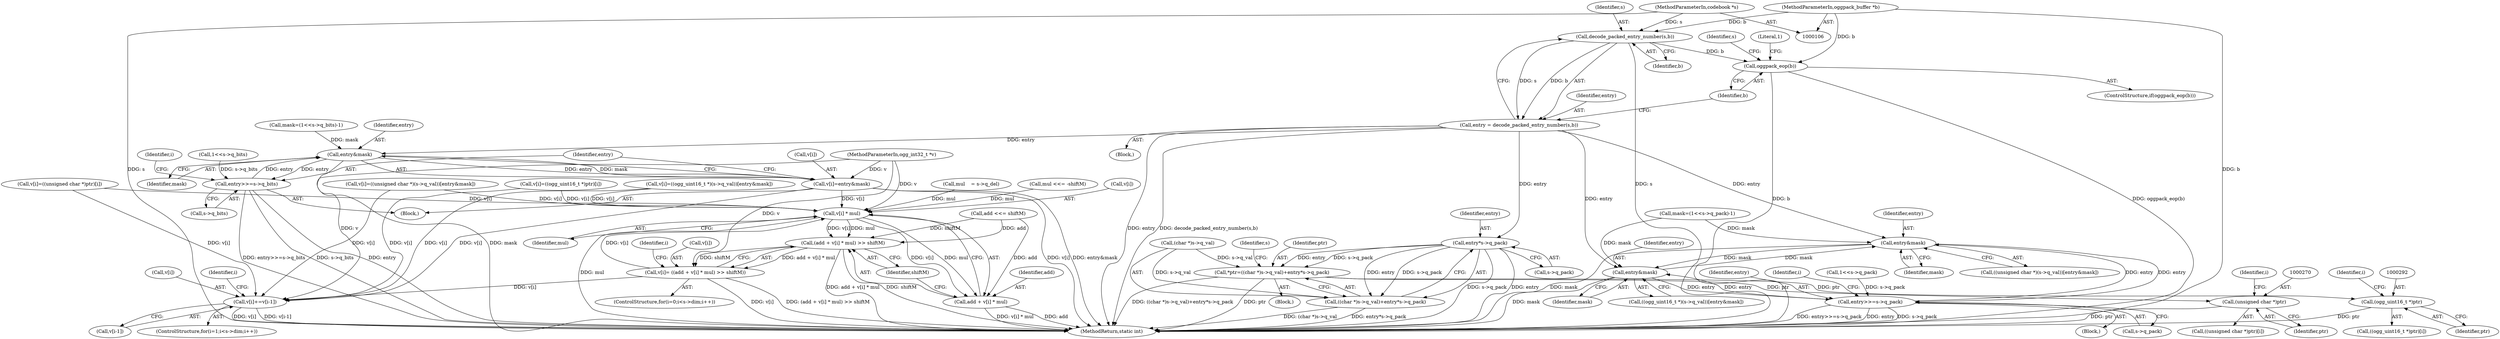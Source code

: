 digraph "1_Android_eeb4e45d5683f88488c083ecf142dc89bc3f0b47_1@pointer" {
"1000115" [label="(Call,decode_packed_entry_number(s,b))"];
"1000107" [label="(MethodParameterIn,codebook *s)"];
"1000108" [label="(MethodParameterIn,oggpack_buffer *b)"];
"1000113" [label="(Call,entry = decode_packed_entry_number(s,b))"];
"1000158" [label="(Call,entry&mask)"];
"1000154" [label="(Call,v[i]=entry&mask)"];
"1000376" [label="(Call,v[i] * mul)"];
"1000373" [label="(Call,(add + v[i] * mul) >> shiftM)"];
"1000369" [label="(Call,v[i]= ((add + v[i] * mul) >> shiftM))"];
"1000397" [label="(Call,v[i]+=v[i-1])"];
"1000374" [label="(Call,add + v[i] * mul)"];
"1000161" [label="(Call,entry>>=s->q_bits)"];
"1000207" [label="(Call,entry&mask)"];
"1000221" [label="(Call,entry&mask)"];
"1000224" [label="(Call,entry>>=s->q_pack)"];
"1000241" [label="(Call,entry*s->q_pack)"];
"1000233" [label="(Call,*ptr=((char *)s->q_val)+entry*s->q_pack)"];
"1000269" [label="(Call,(unsigned char *)ptr)"];
"1000291" [label="(Call,(ogg_uint16_t *)ptr)"];
"1000235" [label="(Call,((char *)s->q_val)+entry*s->q_pack)"];
"1000120" [label="(Call,oggpack_eop(b))"];
"1000396" [label="(Identifier,i)"];
"1000381" [label="(Identifier,shiftM)"];
"1000249" [label="(Identifier,s)"];
"1000272" [label="(Identifier,i)"];
"1000153" [label="(Block,)"];
"1000235" [label="(Call,((char *)s->q_val)+entry*s->q_pack)"];
"1000155" [label="(Call,v[i])"];
"1000386" [label="(ControlStructure,for(i=1;i<s->dim;i++))"];
"1000370" [label="(Call,v[i])"];
"1000111" [label="(Block,)"];
"1000189" [label="(Identifier,i)"];
"1000241" [label="(Call,entry*s->q_pack)"];
"1000318" [label="(Call,mul    = s->q_del)"];
"1000236" [label="(Call,(char *)s->q_val)"];
"1000114" [label="(Identifier,entry)"];
"1000121" [label="(Identifier,b)"];
"1000226" [label="(Call,s->q_pack)"];
"1000162" [label="(Identifier,entry)"];
"1000108" [label="(MethodParameterIn,oggpack_buffer *b)"];
"1000408" [label="(MethodReturn,static int)"];
"1000242" [label="(Identifier,entry)"];
"1000163" [label="(Call,s->q_bits)"];
"1000375" [label="(Identifier,add)"];
"1000233" [label="(Call,*ptr=((char *)s->q_val)+entry*s->q_pack)"];
"1000209" [label="(Identifier,mask)"];
"1000222" [label="(Identifier,entry)"];
"1000376" [label="(Call,v[i] * mul)"];
"1000152" [label="(Identifier,i)"];
"1000207" [label="(Call,entry&mask)"];
"1000158" [label="(Call,entry&mask)"];
"1000116" [label="(Identifier,s)"];
"1000234" [label="(Identifier,ptr)"];
"1000269" [label="(Call,(unsigned char *)ptr)"];
"1000154" [label="(Call,v[i]=entry&mask)"];
"1000373" [label="(Call,(add + v[i] * mul) >> shiftM)"];
"1000117" [label="(Identifier,b)"];
"1000119" [label="(ControlStructure,if(oggpack_eop(b)))"];
"1000268" [label="(Call,((unsigned char *)ptr)[i])"];
"1000173" [label="(Call,1<<s->q_pack)"];
"1000170" [label="(Call,mask=(1<<s->q_pack)-1)"];
"1000374" [label="(Call,add + v[i] * mul)"];
"1000223" [label="(Identifier,mask)"];
"1000113" [label="(Call,entry = decode_packed_entry_number(s,b))"];
"1000397" [label="(Call,v[i]+=v[i-1])"];
"1000107" [label="(MethodParameterIn,codebook *s)"];
"1000211" [label="(Call,v[i]=((ogg_uint16_t *)(s->q_val))[entry&mask])"];
"1000197" [label="(Call,v[i]=((unsigned char *)(s->q_val))[entry&mask])"];
"1000225" [label="(Identifier,entry)"];
"1000231" [label="(Block,)"];
"1000127" [label="(Identifier,s)"];
"1000286" [label="(Call,v[i]=((ogg_uint16_t *)ptr)[i])"];
"1000380" [label="(Identifier,mul)"];
"1000243" [label="(Call,s->q_pack)"];
"1000291" [label="(Call,(ogg_uint16_t *)ptr)"];
"1000109" [label="(MethodParameterIn,ogg_int32_t *v)"];
"1000190" [label="(Block,)"];
"1000124" [label="(Literal,1)"];
"1000369" [label="(Call,v[i]= ((add + v[i] * mul) >> shiftM))"];
"1000294" [label="(Identifier,i)"];
"1000348" [label="(Call,mul <<= -shiftM)"];
"1000115" [label="(Call,decode_packed_entry_number(s,b))"];
"1000136" [label="(Call,1<<s->q_bits)"];
"1000161" [label="(Call,entry>>=s->q_bits)"];
"1000358" [label="(ControlStructure,for(i=0;i<s->dim;i++))"];
"1000160" [label="(Identifier,mask)"];
"1000355" [label="(Call,add <<= shiftM)"];
"1000377" [label="(Call,v[i])"];
"1000290" [label="(Call,((ogg_uint16_t *)ptr)[i])"];
"1000133" [label="(Call,mask=(1<<s->q_bits)-1)"];
"1000221" [label="(Call,entry&mask)"];
"1000401" [label="(Call,v[i-1])"];
"1000271" [label="(Identifier,ptr)"];
"1000398" [label="(Call,v[i])"];
"1000201" [label="(Call,((unsigned char *)(s->q_val))[entry&mask])"];
"1000120" [label="(Call,oggpack_eop(b))"];
"1000224" [label="(Call,entry>>=s->q_pack)"];
"1000264" [label="(Call,v[i]=((unsigned char *)ptr)[i])"];
"1000159" [label="(Identifier,entry)"];
"1000208" [label="(Identifier,entry)"];
"1000368" [label="(Identifier,i)"];
"1000293" [label="(Identifier,ptr)"];
"1000215" [label="(Call,((ogg_uint16_t *)(s->q_val))[entry&mask])"];
"1000115" -> "1000113"  [label="AST: "];
"1000115" -> "1000117"  [label="CFG: "];
"1000116" -> "1000115"  [label="AST: "];
"1000117" -> "1000115"  [label="AST: "];
"1000113" -> "1000115"  [label="CFG: "];
"1000115" -> "1000408"  [label="DDG: s"];
"1000115" -> "1000113"  [label="DDG: s"];
"1000115" -> "1000113"  [label="DDG: b"];
"1000107" -> "1000115"  [label="DDG: s"];
"1000108" -> "1000115"  [label="DDG: b"];
"1000115" -> "1000120"  [label="DDG: b"];
"1000107" -> "1000106"  [label="AST: "];
"1000107" -> "1000408"  [label="DDG: s"];
"1000108" -> "1000106"  [label="AST: "];
"1000108" -> "1000408"  [label="DDG: b"];
"1000108" -> "1000120"  [label="DDG: b"];
"1000113" -> "1000111"  [label="AST: "];
"1000114" -> "1000113"  [label="AST: "];
"1000121" -> "1000113"  [label="CFG: "];
"1000113" -> "1000408"  [label="DDG: entry"];
"1000113" -> "1000408"  [label="DDG: decode_packed_entry_number(s,b)"];
"1000113" -> "1000158"  [label="DDG: entry"];
"1000113" -> "1000207"  [label="DDG: entry"];
"1000113" -> "1000221"  [label="DDG: entry"];
"1000113" -> "1000241"  [label="DDG: entry"];
"1000158" -> "1000154"  [label="AST: "];
"1000158" -> "1000160"  [label="CFG: "];
"1000159" -> "1000158"  [label="AST: "];
"1000160" -> "1000158"  [label="AST: "];
"1000154" -> "1000158"  [label="CFG: "];
"1000158" -> "1000408"  [label="DDG: mask"];
"1000158" -> "1000154"  [label="DDG: entry"];
"1000158" -> "1000154"  [label="DDG: mask"];
"1000161" -> "1000158"  [label="DDG: entry"];
"1000133" -> "1000158"  [label="DDG: mask"];
"1000158" -> "1000161"  [label="DDG: entry"];
"1000154" -> "1000153"  [label="AST: "];
"1000155" -> "1000154"  [label="AST: "];
"1000162" -> "1000154"  [label="CFG: "];
"1000154" -> "1000408"  [label="DDG: v[i]"];
"1000154" -> "1000408"  [label="DDG: entry&mask"];
"1000109" -> "1000154"  [label="DDG: v"];
"1000154" -> "1000376"  [label="DDG: v[i]"];
"1000154" -> "1000397"  [label="DDG: v[i]"];
"1000376" -> "1000374"  [label="AST: "];
"1000376" -> "1000380"  [label="CFG: "];
"1000377" -> "1000376"  [label="AST: "];
"1000380" -> "1000376"  [label="AST: "];
"1000374" -> "1000376"  [label="CFG: "];
"1000376" -> "1000408"  [label="DDG: mul"];
"1000376" -> "1000373"  [label="DDG: v[i]"];
"1000376" -> "1000373"  [label="DDG: mul"];
"1000376" -> "1000374"  [label="DDG: v[i]"];
"1000376" -> "1000374"  [label="DDG: mul"];
"1000369" -> "1000376"  [label="DDG: v[i]"];
"1000286" -> "1000376"  [label="DDG: v[i]"];
"1000264" -> "1000376"  [label="DDG: v[i]"];
"1000211" -> "1000376"  [label="DDG: v[i]"];
"1000197" -> "1000376"  [label="DDG: v[i]"];
"1000109" -> "1000376"  [label="DDG: v"];
"1000348" -> "1000376"  [label="DDG: mul"];
"1000318" -> "1000376"  [label="DDG: mul"];
"1000373" -> "1000369"  [label="AST: "];
"1000373" -> "1000381"  [label="CFG: "];
"1000374" -> "1000373"  [label="AST: "];
"1000381" -> "1000373"  [label="AST: "];
"1000369" -> "1000373"  [label="CFG: "];
"1000373" -> "1000408"  [label="DDG: add + v[i] * mul"];
"1000373" -> "1000408"  [label="DDG: shiftM"];
"1000373" -> "1000369"  [label="DDG: add + v[i] * mul"];
"1000373" -> "1000369"  [label="DDG: shiftM"];
"1000355" -> "1000373"  [label="DDG: add"];
"1000355" -> "1000373"  [label="DDG: shiftM"];
"1000369" -> "1000358"  [label="AST: "];
"1000370" -> "1000369"  [label="AST: "];
"1000368" -> "1000369"  [label="CFG: "];
"1000369" -> "1000408"  [label="DDG: v[i]"];
"1000369" -> "1000408"  [label="DDG: (add + v[i] * mul) >> shiftM"];
"1000109" -> "1000369"  [label="DDG: v"];
"1000369" -> "1000397"  [label="DDG: v[i]"];
"1000397" -> "1000386"  [label="AST: "];
"1000397" -> "1000401"  [label="CFG: "];
"1000398" -> "1000397"  [label="AST: "];
"1000401" -> "1000397"  [label="AST: "];
"1000396" -> "1000397"  [label="CFG: "];
"1000397" -> "1000408"  [label="DDG: v[i]"];
"1000397" -> "1000408"  [label="DDG: v[i-1]"];
"1000109" -> "1000397"  [label="DDG: v"];
"1000286" -> "1000397"  [label="DDG: v[i]"];
"1000264" -> "1000397"  [label="DDG: v[i]"];
"1000211" -> "1000397"  [label="DDG: v[i]"];
"1000197" -> "1000397"  [label="DDG: v[i]"];
"1000375" -> "1000374"  [label="AST: "];
"1000381" -> "1000374"  [label="CFG: "];
"1000374" -> "1000408"  [label="DDG: v[i] * mul"];
"1000374" -> "1000408"  [label="DDG: add"];
"1000355" -> "1000374"  [label="DDG: add"];
"1000161" -> "1000153"  [label="AST: "];
"1000161" -> "1000163"  [label="CFG: "];
"1000162" -> "1000161"  [label="AST: "];
"1000163" -> "1000161"  [label="AST: "];
"1000152" -> "1000161"  [label="CFG: "];
"1000161" -> "1000408"  [label="DDG: s->q_bits"];
"1000161" -> "1000408"  [label="DDG: entry"];
"1000161" -> "1000408"  [label="DDG: entry>>=s->q_bits"];
"1000136" -> "1000161"  [label="DDG: s->q_bits"];
"1000207" -> "1000201"  [label="AST: "];
"1000207" -> "1000209"  [label="CFG: "];
"1000208" -> "1000207"  [label="AST: "];
"1000209" -> "1000207"  [label="AST: "];
"1000201" -> "1000207"  [label="CFG: "];
"1000207" -> "1000408"  [label="DDG: mask"];
"1000224" -> "1000207"  [label="DDG: entry"];
"1000170" -> "1000207"  [label="DDG: mask"];
"1000221" -> "1000207"  [label="DDG: mask"];
"1000207" -> "1000221"  [label="DDG: mask"];
"1000207" -> "1000224"  [label="DDG: entry"];
"1000221" -> "1000215"  [label="AST: "];
"1000221" -> "1000223"  [label="CFG: "];
"1000222" -> "1000221"  [label="AST: "];
"1000223" -> "1000221"  [label="AST: "];
"1000215" -> "1000221"  [label="CFG: "];
"1000221" -> "1000408"  [label="DDG: mask"];
"1000224" -> "1000221"  [label="DDG: entry"];
"1000170" -> "1000221"  [label="DDG: mask"];
"1000221" -> "1000224"  [label="DDG: entry"];
"1000224" -> "1000190"  [label="AST: "];
"1000224" -> "1000226"  [label="CFG: "];
"1000225" -> "1000224"  [label="AST: "];
"1000226" -> "1000224"  [label="AST: "];
"1000189" -> "1000224"  [label="CFG: "];
"1000224" -> "1000408"  [label="DDG: entry"];
"1000224" -> "1000408"  [label="DDG: s->q_pack"];
"1000224" -> "1000408"  [label="DDG: entry>>=s->q_pack"];
"1000173" -> "1000224"  [label="DDG: s->q_pack"];
"1000241" -> "1000235"  [label="AST: "];
"1000241" -> "1000243"  [label="CFG: "];
"1000242" -> "1000241"  [label="AST: "];
"1000243" -> "1000241"  [label="AST: "];
"1000235" -> "1000241"  [label="CFG: "];
"1000241" -> "1000408"  [label="DDG: entry"];
"1000241" -> "1000408"  [label="DDG: s->q_pack"];
"1000241" -> "1000233"  [label="DDG: entry"];
"1000241" -> "1000233"  [label="DDG: s->q_pack"];
"1000241" -> "1000235"  [label="DDG: entry"];
"1000241" -> "1000235"  [label="DDG: s->q_pack"];
"1000233" -> "1000231"  [label="AST: "];
"1000233" -> "1000235"  [label="CFG: "];
"1000234" -> "1000233"  [label="AST: "];
"1000235" -> "1000233"  [label="AST: "];
"1000249" -> "1000233"  [label="CFG: "];
"1000233" -> "1000408"  [label="DDG: ((char *)s->q_val)+entry*s->q_pack"];
"1000233" -> "1000408"  [label="DDG: ptr"];
"1000236" -> "1000233"  [label="DDG: s->q_val"];
"1000233" -> "1000269"  [label="DDG: ptr"];
"1000233" -> "1000291"  [label="DDG: ptr"];
"1000269" -> "1000268"  [label="AST: "];
"1000269" -> "1000271"  [label="CFG: "];
"1000270" -> "1000269"  [label="AST: "];
"1000271" -> "1000269"  [label="AST: "];
"1000272" -> "1000269"  [label="CFG: "];
"1000269" -> "1000408"  [label="DDG: ptr"];
"1000291" -> "1000290"  [label="AST: "];
"1000291" -> "1000293"  [label="CFG: "];
"1000292" -> "1000291"  [label="AST: "];
"1000293" -> "1000291"  [label="AST: "];
"1000294" -> "1000291"  [label="CFG: "];
"1000291" -> "1000408"  [label="DDG: ptr"];
"1000236" -> "1000235"  [label="AST: "];
"1000235" -> "1000408"  [label="DDG: (char *)s->q_val"];
"1000235" -> "1000408"  [label="DDG: entry*s->q_pack"];
"1000236" -> "1000235"  [label="DDG: s->q_val"];
"1000120" -> "1000119"  [label="AST: "];
"1000120" -> "1000121"  [label="CFG: "];
"1000121" -> "1000120"  [label="AST: "];
"1000124" -> "1000120"  [label="CFG: "];
"1000127" -> "1000120"  [label="CFG: "];
"1000120" -> "1000408"  [label="DDG: b"];
"1000120" -> "1000408"  [label="DDG: oggpack_eop(b)"];
}
